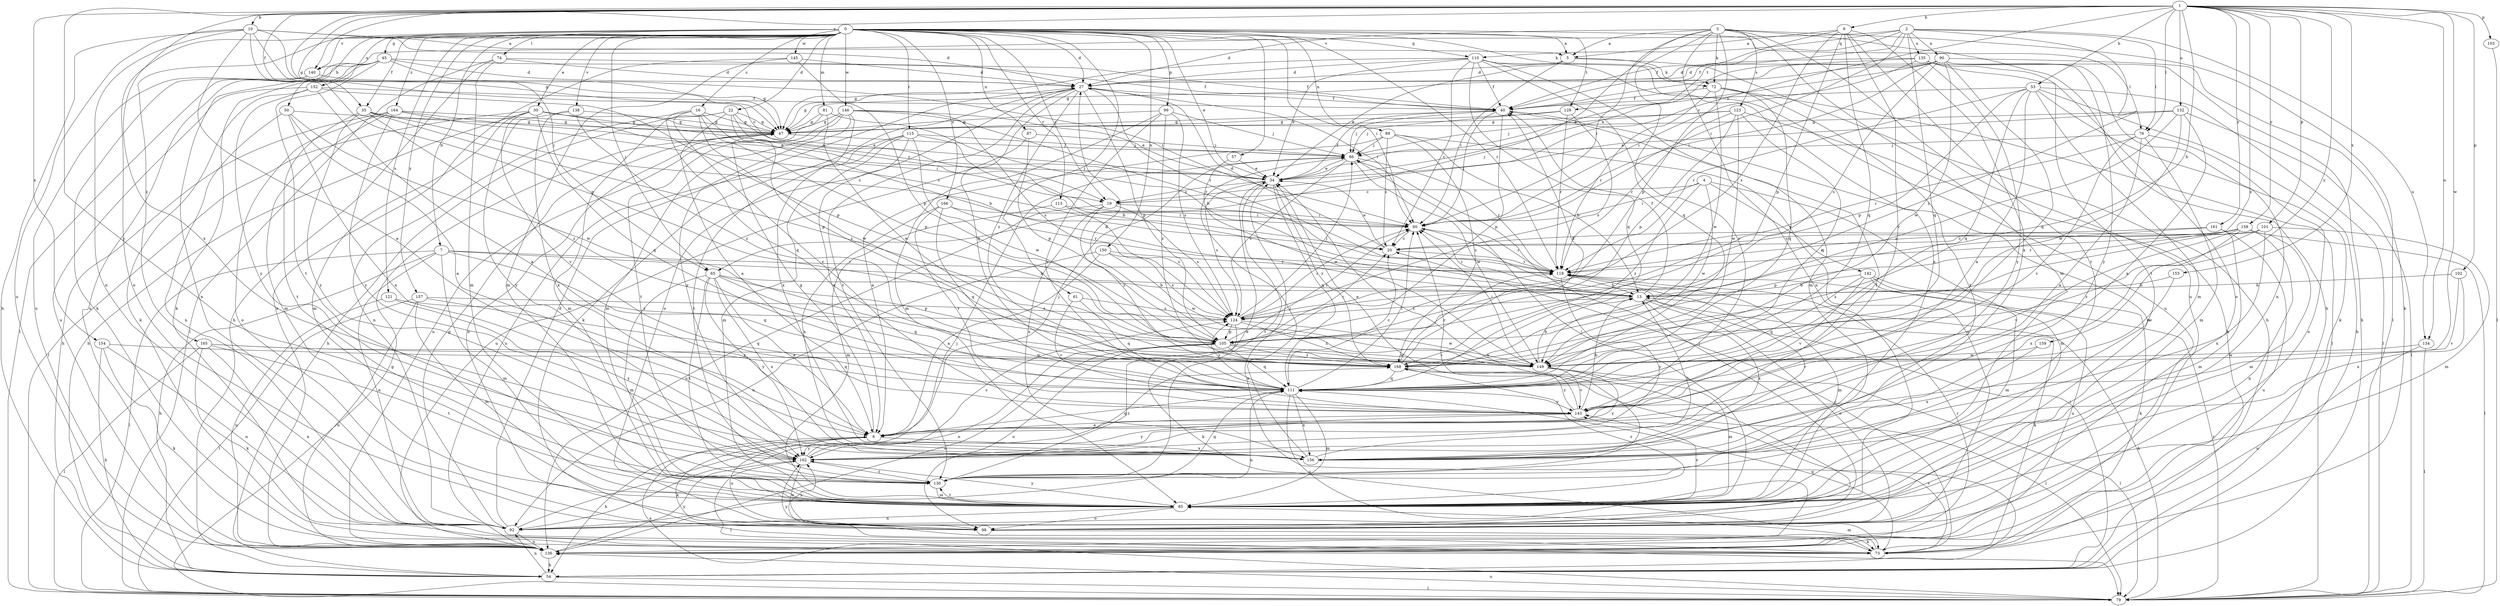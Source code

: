 strict digraph  {
0;
1;
2;
3;
4;
5;
6;
7;
9;
10;
13;
16;
19;
20;
22;
27;
30;
34;
35;
40;
45;
47;
50;
53;
54;
57;
60;
61;
65;
66;
72;
73;
74;
76;
79;
81;
85;
87;
89;
90;
92;
98;
99;
101;
102;
103;
105;
110;
111;
113;
115;
118;
121;
123;
124;
129;
130;
132;
134;
135;
136;
138;
140;
142;
143;
145;
146;
149;
150;
152;
153;
154;
156;
157;
158;
159;
161;
162;
164;
165;
166;
168;
0 -> 5  [label=a];
0 -> 7  [label=b];
0 -> 16  [label=c];
0 -> 19  [label=c];
0 -> 22  [label=d];
0 -> 27  [label=d];
0 -> 30  [label=e];
0 -> 34  [label=e];
0 -> 35  [label=f];
0 -> 45  [label=g];
0 -> 50  [label=h];
0 -> 57  [label=i];
0 -> 60  [label=i];
0 -> 61  [label=j];
0 -> 65  [label=j];
0 -> 72  [label=k];
0 -> 74  [label=l];
0 -> 76  [label=l];
0 -> 81  [label=m];
0 -> 87  [label=n];
0 -> 89  [label=n];
0 -> 98  [label=o];
0 -> 99  [label=p];
0 -> 110  [label=q];
0 -> 113  [label=r];
0 -> 115  [label=r];
0 -> 118  [label=r];
0 -> 121  [label=s];
0 -> 129  [label=t];
0 -> 138  [label=v];
0 -> 140  [label=v];
0 -> 145  [label=w];
0 -> 146  [label=w];
0 -> 150  [label=x];
0 -> 152  [label=x];
0 -> 157  [label=y];
0 -> 164  [label=z];
0 -> 165  [label=z];
0 -> 166  [label=z];
1 -> 9  [label=b];
1 -> 10  [label=b];
1 -> 13  [label=b];
1 -> 19  [label=c];
1 -> 35  [label=f];
1 -> 47  [label=g];
1 -> 53  [label=h];
1 -> 65  [label=j];
1 -> 76  [label=l];
1 -> 101  [label=p];
1 -> 102  [label=p];
1 -> 103  [label=p];
1 -> 132  [label=u];
1 -> 134  [label=u];
1 -> 140  [label=v];
1 -> 149  [label=w];
1 -> 153  [label=x];
1 -> 154  [label=x];
1 -> 156  [label=x];
1 -> 158  [label=y];
1 -> 159  [label=y];
1 -> 161  [label=y];
1 -> 162  [label=y];
1 -> 168  [label=z];
2 -> 40  [label=f];
2 -> 60  [label=i];
2 -> 76  [label=l];
2 -> 90  [label=n];
2 -> 110  [label=q];
2 -> 111  [label=q];
2 -> 129  [label=t];
2 -> 134  [label=u];
2 -> 135  [label=u];
2 -> 140  [label=v];
2 -> 168  [label=z];
3 -> 5  [label=a];
3 -> 27  [label=d];
3 -> 54  [label=h];
3 -> 60  [label=i];
3 -> 65  [label=j];
3 -> 72  [label=k];
3 -> 79  [label=l];
3 -> 85  [label=m];
3 -> 92  [label=n];
3 -> 105  [label=p];
3 -> 111  [label=q];
3 -> 123  [label=s];
3 -> 136  [label=u];
4 -> 19  [label=c];
4 -> 60  [label=i];
4 -> 85  [label=m];
4 -> 142  [label=v];
4 -> 149  [label=w];
4 -> 168  [label=z];
5 -> 27  [label=d];
5 -> 34  [label=e];
5 -> 54  [label=h];
5 -> 60  [label=i];
5 -> 72  [label=k];
6 -> 47  [label=g];
6 -> 54  [label=h];
6 -> 66  [label=j];
6 -> 73  [label=k];
6 -> 98  [label=o];
6 -> 111  [label=q];
6 -> 156  [label=x];
6 -> 162  [label=y];
7 -> 13  [label=b];
7 -> 54  [label=h];
7 -> 79  [label=l];
7 -> 85  [label=m];
7 -> 92  [label=n];
7 -> 111  [label=q];
7 -> 118  [label=r];
9 -> 5  [label=a];
9 -> 40  [label=f];
9 -> 105  [label=p];
9 -> 111  [label=q];
9 -> 124  [label=s];
9 -> 130  [label=t];
9 -> 143  [label=v];
9 -> 156  [label=x];
10 -> 5  [label=a];
10 -> 6  [label=a];
10 -> 19  [label=c];
10 -> 27  [label=d];
10 -> 47  [label=g];
10 -> 54  [label=h];
10 -> 92  [label=n];
10 -> 105  [label=p];
10 -> 136  [label=u];
13 -> 40  [label=f];
13 -> 60  [label=i];
13 -> 73  [label=k];
13 -> 98  [label=o];
13 -> 124  [label=s];
13 -> 156  [label=x];
16 -> 13  [label=b];
16 -> 47  [label=g];
16 -> 92  [label=n];
16 -> 105  [label=p];
16 -> 111  [label=q];
16 -> 143  [label=v];
16 -> 149  [label=w];
19 -> 60  [label=i];
19 -> 124  [label=s];
19 -> 136  [label=u];
19 -> 156  [label=x];
19 -> 168  [label=z];
20 -> 27  [label=d];
20 -> 34  [label=e];
20 -> 118  [label=r];
22 -> 6  [label=a];
22 -> 19  [label=c];
22 -> 34  [label=e];
22 -> 47  [label=g];
22 -> 54  [label=h];
22 -> 85  [label=m];
22 -> 168  [label=z];
27 -> 40  [label=f];
27 -> 47  [label=g];
27 -> 60  [label=i];
27 -> 73  [label=k];
27 -> 98  [label=o];
27 -> 105  [label=p];
27 -> 111  [label=q];
27 -> 118  [label=r];
27 -> 130  [label=t];
27 -> 168  [label=z];
30 -> 34  [label=e];
30 -> 47  [label=g];
30 -> 54  [label=h];
30 -> 60  [label=i];
30 -> 79  [label=l];
30 -> 85  [label=m];
30 -> 111  [label=q];
30 -> 143  [label=v];
34 -> 19  [label=c];
34 -> 40  [label=f];
34 -> 111  [label=q];
34 -> 124  [label=s];
34 -> 130  [label=t];
34 -> 168  [label=z];
35 -> 20  [label=c];
35 -> 47  [label=g];
35 -> 105  [label=p];
35 -> 130  [label=t];
35 -> 162  [label=y];
35 -> 168  [label=z];
40 -> 47  [label=g];
40 -> 60  [label=i];
40 -> 66  [label=j];
40 -> 92  [label=n];
40 -> 105  [label=p];
45 -> 27  [label=d];
45 -> 40  [label=f];
45 -> 60  [label=i];
45 -> 73  [label=k];
45 -> 79  [label=l];
45 -> 92  [label=n];
45 -> 130  [label=t];
45 -> 136  [label=u];
47 -> 66  [label=j];
47 -> 98  [label=o];
50 -> 6  [label=a];
50 -> 47  [label=g];
50 -> 92  [label=n];
50 -> 149  [label=w];
50 -> 156  [label=x];
53 -> 6  [label=a];
53 -> 40  [label=f];
53 -> 54  [label=h];
53 -> 73  [label=k];
53 -> 79  [label=l];
53 -> 85  [label=m];
53 -> 105  [label=p];
53 -> 111  [label=q];
53 -> 118  [label=r];
54 -> 34  [label=e];
54 -> 60  [label=i];
54 -> 79  [label=l];
54 -> 92  [label=n];
57 -> 34  [label=e];
57 -> 149  [label=w];
60 -> 20  [label=c];
60 -> 118  [label=r];
61 -> 111  [label=q];
61 -> 124  [label=s];
61 -> 143  [label=v];
65 -> 6  [label=a];
65 -> 13  [label=b];
65 -> 85  [label=m];
65 -> 105  [label=p];
65 -> 111  [label=q];
65 -> 130  [label=t];
65 -> 156  [label=x];
65 -> 162  [label=y];
66 -> 34  [label=e];
66 -> 118  [label=r];
66 -> 124  [label=s];
66 -> 149  [label=w];
72 -> 40  [label=f];
72 -> 79  [label=l];
72 -> 111  [label=q];
72 -> 118  [label=r];
72 -> 130  [label=t];
72 -> 149  [label=w];
73 -> 20  [label=c];
73 -> 85  [label=m];
73 -> 111  [label=q];
73 -> 143  [label=v];
73 -> 162  [label=y];
74 -> 27  [label=d];
74 -> 40  [label=f];
74 -> 54  [label=h];
74 -> 79  [label=l];
74 -> 85  [label=m];
76 -> 6  [label=a];
76 -> 66  [label=j];
76 -> 85  [label=m];
76 -> 98  [label=o];
76 -> 118  [label=r];
76 -> 143  [label=v];
79 -> 6  [label=a];
79 -> 13  [label=b];
79 -> 47  [label=g];
79 -> 118  [label=r];
79 -> 136  [label=u];
81 -> 13  [label=b];
81 -> 47  [label=g];
81 -> 136  [label=u];
81 -> 149  [label=w];
85 -> 66  [label=j];
85 -> 92  [label=n];
85 -> 98  [label=o];
85 -> 130  [label=t];
85 -> 143  [label=v];
85 -> 162  [label=y];
85 -> 168  [label=z];
87 -> 66  [label=j];
87 -> 105  [label=p];
87 -> 136  [label=u];
89 -> 6  [label=a];
89 -> 13  [label=b];
89 -> 20  [label=c];
89 -> 66  [label=j];
89 -> 98  [label=o];
89 -> 168  [label=z];
90 -> 27  [label=d];
90 -> 34  [label=e];
90 -> 40  [label=f];
90 -> 47  [label=g];
90 -> 60  [label=i];
90 -> 73  [label=k];
90 -> 92  [label=n];
90 -> 111  [label=q];
90 -> 124  [label=s];
90 -> 149  [label=w];
90 -> 162  [label=y];
92 -> 27  [label=d];
92 -> 47  [label=g];
92 -> 66  [label=j];
92 -> 136  [label=u];
98 -> 34  [label=e];
98 -> 66  [label=j];
98 -> 73  [label=k];
98 -> 162  [label=y];
99 -> 47  [label=g];
99 -> 66  [label=j];
99 -> 85  [label=m];
99 -> 124  [label=s];
99 -> 143  [label=v];
99 -> 168  [label=z];
101 -> 20  [label=c];
101 -> 85  [label=m];
101 -> 118  [label=r];
101 -> 156  [label=x];
101 -> 168  [label=z];
102 -> 13  [label=b];
102 -> 143  [label=v];
102 -> 156  [label=x];
103 -> 79  [label=l];
105 -> 20  [label=c];
105 -> 60  [label=i];
105 -> 92  [label=n];
105 -> 98  [label=o];
105 -> 111  [label=q];
105 -> 136  [label=u];
105 -> 149  [label=w];
105 -> 168  [label=z];
110 -> 20  [label=c];
110 -> 27  [label=d];
110 -> 34  [label=e];
110 -> 40  [label=f];
110 -> 47  [label=g];
110 -> 85  [label=m];
110 -> 111  [label=q];
110 -> 136  [label=u];
110 -> 143  [label=v];
110 -> 156  [label=x];
111 -> 20  [label=c];
111 -> 60  [label=i];
111 -> 85  [label=m];
111 -> 92  [label=n];
111 -> 124  [label=s];
111 -> 136  [label=u];
111 -> 143  [label=v];
111 -> 156  [label=x];
113 -> 60  [label=i];
113 -> 85  [label=m];
113 -> 124  [label=s];
115 -> 6  [label=a];
115 -> 13  [label=b];
115 -> 66  [label=j];
115 -> 85  [label=m];
115 -> 130  [label=t];
115 -> 136  [label=u];
115 -> 149  [label=w];
118 -> 13  [label=b];
118 -> 85  [label=m];
118 -> 162  [label=y];
121 -> 124  [label=s];
121 -> 136  [label=u];
121 -> 162  [label=y];
123 -> 47  [label=g];
123 -> 66  [label=j];
123 -> 73  [label=k];
123 -> 105  [label=p];
123 -> 111  [label=q];
123 -> 118  [label=r];
123 -> 149  [label=w];
124 -> 60  [label=i];
124 -> 66  [label=j];
124 -> 73  [label=k];
124 -> 105  [label=p];
124 -> 149  [label=w];
124 -> 168  [label=z];
129 -> 47  [label=g];
129 -> 66  [label=j];
129 -> 118  [label=r];
129 -> 124  [label=s];
130 -> 34  [label=e];
130 -> 60  [label=i];
130 -> 85  [label=m];
130 -> 111  [label=q];
132 -> 6  [label=a];
132 -> 34  [label=e];
132 -> 47  [label=g];
132 -> 79  [label=l];
132 -> 149  [label=w];
132 -> 168  [label=z];
134 -> 79  [label=l];
134 -> 136  [label=u];
134 -> 149  [label=w];
135 -> 27  [label=d];
135 -> 34  [label=e];
135 -> 54  [label=h];
135 -> 60  [label=i];
135 -> 98  [label=o];
135 -> 130  [label=t];
135 -> 162  [label=y];
136 -> 54  [label=h];
136 -> 118  [label=r];
136 -> 162  [label=y];
138 -> 47  [label=g];
138 -> 156  [label=x];
138 -> 162  [label=y];
138 -> 168  [label=z];
140 -> 47  [label=g];
140 -> 73  [label=k];
140 -> 136  [label=u];
142 -> 13  [label=b];
142 -> 73  [label=k];
142 -> 85  [label=m];
142 -> 111  [label=q];
142 -> 136  [label=u];
142 -> 143  [label=v];
143 -> 6  [label=a];
143 -> 13  [label=b];
143 -> 34  [label=e];
143 -> 162  [label=y];
143 -> 168  [label=z];
145 -> 27  [label=d];
145 -> 85  [label=m];
145 -> 105  [label=p];
145 -> 136  [label=u];
146 -> 34  [label=e];
146 -> 47  [label=g];
146 -> 85  [label=m];
146 -> 118  [label=r];
146 -> 124  [label=s];
146 -> 130  [label=t];
146 -> 156  [label=x];
146 -> 162  [label=y];
149 -> 13  [label=b];
149 -> 27  [label=d];
149 -> 60  [label=i];
149 -> 79  [label=l];
149 -> 85  [label=m];
149 -> 143  [label=v];
149 -> 162  [label=y];
150 -> 6  [label=a];
150 -> 92  [label=n];
150 -> 118  [label=r];
150 -> 124  [label=s];
150 -> 149  [label=w];
152 -> 6  [label=a];
152 -> 40  [label=f];
152 -> 73  [label=k];
152 -> 105  [label=p];
152 -> 136  [label=u];
152 -> 162  [label=y];
153 -> 13  [label=b];
153 -> 149  [label=w];
154 -> 54  [label=h];
154 -> 73  [label=k];
154 -> 92  [label=n];
154 -> 168  [label=z];
156 -> 13  [label=b];
156 -> 66  [label=j];
156 -> 118  [label=r];
157 -> 79  [label=l];
157 -> 85  [label=m];
157 -> 111  [label=q];
157 -> 124  [label=s];
157 -> 136  [label=u];
158 -> 20  [label=c];
158 -> 79  [label=l];
158 -> 85  [label=m];
158 -> 92  [label=n];
158 -> 105  [label=p];
158 -> 118  [label=r];
158 -> 143  [label=v];
158 -> 156  [label=x];
159 -> 149  [label=w];
159 -> 156  [label=x];
161 -> 20  [label=c];
161 -> 85  [label=m];
161 -> 136  [label=u];
161 -> 168  [label=z];
162 -> 40  [label=f];
162 -> 79  [label=l];
162 -> 98  [label=o];
162 -> 124  [label=s];
162 -> 130  [label=t];
162 -> 168  [label=z];
164 -> 20  [label=c];
164 -> 34  [label=e];
164 -> 47  [label=g];
164 -> 54  [label=h];
164 -> 85  [label=m];
164 -> 98  [label=o];
164 -> 162  [label=y];
165 -> 73  [label=k];
165 -> 79  [label=l];
165 -> 92  [label=n];
165 -> 111  [label=q];
165 -> 130  [label=t];
165 -> 149  [label=w];
166 -> 60  [label=i];
166 -> 111  [label=q];
166 -> 118  [label=r];
166 -> 143  [label=v];
166 -> 156  [label=x];
168 -> 40  [label=f];
168 -> 79  [label=l];
168 -> 111  [label=q];
168 -> 118  [label=r];
}

